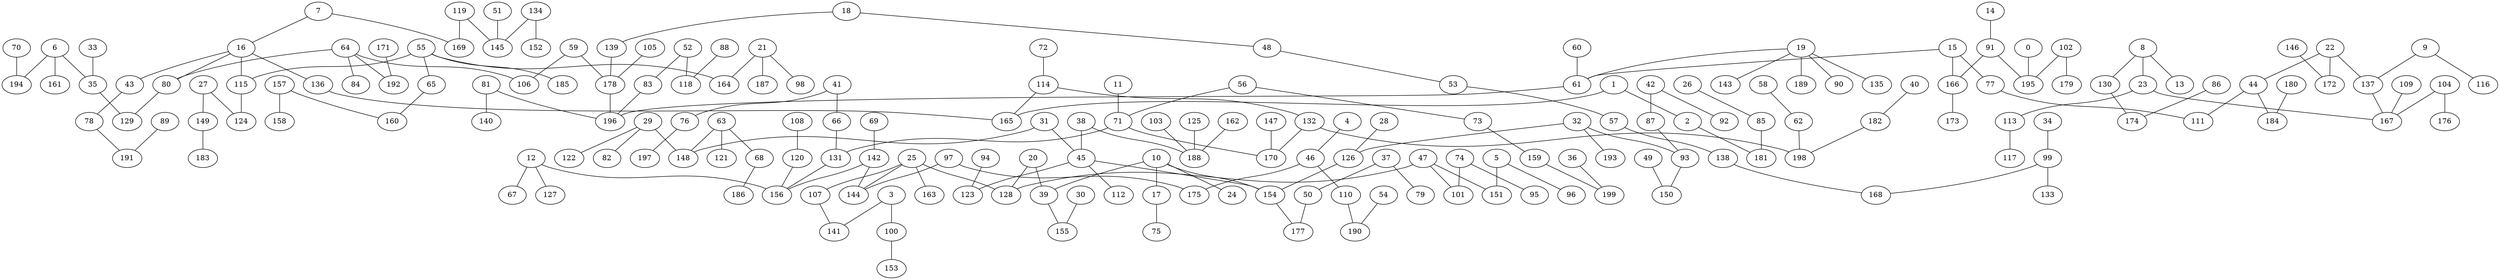 graph {
0  [Label = "0 (0.00)"]
1  [Label = "1 (0.00)"]
2  [Label = "2 (0.00)"]
3  [Label = "3 (0.00)"]
4  [Label = "4 (0.00)"]
5  [Label = "5 (0.00)"]
6  [Label = "6 (0.00)"]
7  [Label = "7 (0.00)"]
8  [Label = "8 (0.00)"]
9  [Label = "9 (0.00)"]
10  [Label = "10 (0.00)"]
11  [Label = "11 (0.00)"]
12  [Label = "12 (0.00)"]
13  [Label = "13 (0.00)"]
14  [Label = "14 (0.00)"]
15  [Label = "15 (0.00)"]
16  [Label = "16 (0.00)"]
17  [Label = "17 (0.00)"]
18  [Label = "18 (0.00)"]
19  [Label = "19 (0.00)"]
20  [Label = "20 (0.00)"]
21  [Label = "21 (0.00)"]
22  [Label = "22 (0.00)"]
23  [Label = "23 (0.00)"]
24  [Label = "24 (0.00)"]
25  [Label = "25 (0.00)"]
26  [Label = "26 (0.00)"]
27  [Label = "27 (0.00)"]
28  [Label = "28 (0.00)"]
29  [Label = "29 (0.00)"]
30  [Label = "30 (0.00)"]
31  [Label = "31 (0.00)"]
32  [Label = "32 (0.00)"]
33  [Label = "33 (0.00)"]
34  [Label = "34 (0.00)"]
35  [Label = "35 (0.00)"]
36  [Label = "36 (0.00)"]
37  [Label = "37 (0.00)"]
38  [Label = "38 (0.00)"]
39  [Label = "39 (0.00)"]
40  [Label = "40 (0.00)"]
41  [Label = "41 (0.00)"]
42  [Label = "42 (0.00)"]
43  [Label = "43 (0.00)"]
44  [Label = "44 (0.00)"]
45  [Label = "45 (0.00)"]
46  [Label = "46 (0.00)"]
47  [Label = "47 (0.00)"]
48  [Label = "48 (0.00)"]
49  [Label = "49 (0.00)"]
50  [Label = "50 (0.00)"]
51  [Label = "51 (0.00)"]
52  [Label = "52 (0.00)"]
53  [Label = "53 (0.00)"]
54  [Label = "54 (0.00)"]
55  [Label = "55 (0.00)"]
56  [Label = "56 (0.00)"]
57  [Label = "57 (0.00)"]
58  [Label = "58 (0.00)"]
59  [Label = "59 (0.00)"]
60  [Label = "60 (0.00)"]
61  [Label = "61 (0.00)"]
62  [Label = "62 (0.00)"]
63  [Label = "63 (0.00)"]
64  [Label = "64 (0.00)"]
65  [Label = "65 (0.00)"]
66  [Label = "66 (0.00)"]
67  [Label = "67 (0.00)"]
68  [Label = "68 (0.00)"]
69  [Label = "69 (0.00)"]
70  [Label = "70 (0.00)"]
71  [Label = "71 (0.00)"]
72  [Label = "72 (0.00)"]
73  [Label = "73 (0.00)"]
74  [Label = "74 (0.00)"]
75  [Label = "75 (0.00)"]
76  [Label = "76 (0.00)"]
77  [Label = "77 (0.00)"]
78  [Label = "78 (0.00)"]
79  [Label = "79 (0.00)"]
80  [Label = "80 (0.00)"]
81  [Label = "81 (0.00)"]
82  [Label = "82 (0.00)"]
83  [Label = "83 (0.00)"]
84  [Label = "84 (0.00)"]
85  [Label = "85 (0.00)"]
86  [Label = "86 (0.00)"]
87  [Label = "87 (0.00)"]
88  [Label = "88 (0.00)"]
89  [Label = "89 (0.00)"]
90  [Label = "90 (0.00)"]
91  [Label = "91 (0.00)"]
92  [Label = "92 (0.00)"]
93  [Label = "93 (0.00)"]
94  [Label = "94 (0.00)"]
95  [Label = "95 (0.00)"]
96  [Label = "96 (0.00)"]
97  [Label = "97 (0.00)"]
98  [Label = "98 (0.00)"]
99  [Label = "99 (0.00)"]
100  [Label = "100 (0.00)"]
101  [Label = "101 (0.00)"]
102  [Label = "102 (0.00)"]
103  [Label = "103 (0.00)"]
104  [Label = "104 (0.00)"]
105  [Label = "105 (0.00)"]
106  [Label = "106 (0.00)"]
107  [Label = "107 (0.00)"]
108  [Label = "108 (0.00)"]
109  [Label = "109 (0.00)"]
110  [Label = "110 (0.00)"]
111  [Label = "111 (0.00)"]
112  [Label = "112 (0.00)"]
113  [Label = "113 (0.00)"]
114  [Label = "114 (0.00)"]
115  [Label = "115 (0.00)"]
116  [Label = "116 (0.00)"]
117  [Label = "117 (0.00)"]
118  [Label = "118 (0.00)"]
119  [Label = "119 (0.00)"]
120  [Label = "120 (0.00)"]
121  [Label = "121 (0.00)"]
122  [Label = "122 (0.00)"]
123  [Label = "123 (0.00)"]
124  [Label = "124 (0.00)"]
125  [Label = "125 (0.00)"]
126  [Label = "126 (0.00)"]
127  [Label = "127 (0.00)"]
128  [Label = "128 (0.00)"]
129  [Label = "129 (0.00)"]
130  [Label = "130 (0.00)"]
131  [Label = "131 (0.00)"]
132  [Label = "132 (0.00)"]
133  [Label = "133 (0.00)"]
134  [Label = "134 (0.00)"]
135  [Label = "135 (0.00)"]
136  [Label = "136 (0.00)"]
137  [Label = "137 (0.00)"]
138  [Label = "138 (0.00)"]
139  [Label = "139 (0.00)"]
140  [Label = "140 (0.00)"]
141  [Label = "141 (0.00)"]
142  [Label = "142 (0.00)"]
143  [Label = "143 (0.00)"]
144  [Label = "144 (0.00)"]
145  [Label = "145 (0.00)"]
146  [Label = "146 (0.00)"]
147  [Label = "147 (0.00)"]
148  [Label = "148 (0.00)"]
149  [Label = "149 (0.00)"]
150  [Label = "150 (0.00)"]
151  [Label = "151 (0.00)"]
152  [Label = "152 (0.00)"]
153  [Label = "153 (0.00)"]
154  [Label = "154 (0.00)"]
155  [Label = "155 (0.00)"]
156  [Label = "156 (0.00)"]
157  [Label = "157 (0.00)"]
158  [Label = "158 (0.00)"]
159  [Label = "159 (0.00)"]
160  [Label = "160 (0.00)"]
161  [Label = "161 (0.00)"]
162  [Label = "162 (0.00)"]
163  [Label = "163 (0.00)"]
164  [Label = "164 (0.00)"]
165  [Label = "165 (0.00)"]
166  [Label = "166 (0.00)"]
167  [Label = "167 (0.00)"]
168  [Label = "168 (0.00)"]
169  [Label = "169 (0.00)"]
170  [Label = "170 (0.00)"]
171  [Label = "171 (0.00)"]
172  [Label = "172 (0.00)"]
173  [Label = "173 (0.00)"]
174  [Label = "174 (0.00)"]
175  [Label = "175 (0.00)"]
176  [Label = "176 (0.00)"]
177  [Label = "177 (0.00)"]
178  [Label = "178 (0.00)"]
179  [Label = "179 (0.00)"]
180  [Label = "180 (0.00)"]
181  [Label = "181 (0.00)"]
182  [Label = "182 (0.00)"]
183  [Label = "183 (0.00)"]
184  [Label = "184 (0.00)"]
185  [Label = "185 (0.00)"]
186  [Label = "186 (0.00)"]
187  [Label = "187 (0.00)"]
188  [Label = "188 (0.00)"]
189  [Label = "189 (0.00)"]
190  [Label = "190 (0.00)"]
191  [Label = "191 (0.00)"]
192  [Label = "192 (0.00)"]
193  [Label = "193 (0.00)"]
194  [Label = "194 (0.00)"]
195  [Label = "195 (0.00)"]
196  [Label = "196 (0.00)"]
197  [Label = "197 (0.00)"]
198  [Label = "198 (0.00)"]
199  [Label = "199 (0.00)"]

8--13  [Label = "150.66"]
88--118  [Label = "133.17"]
93--150  [Label = "116.09"]
4--46  [Label = "107.88"]
63--68  [Label = "100.31"]
9--116  [Label = "97.30"]
26--85  [Label = "96.26"]
42--92  [Label = "94.62"]
64--84  [Label = "93.51"]
100--153  [Label = "89.66"]
33--35  [Label = "88.16"]
17--75  [Label = "80.08"]
10--17  [Label = "74.73"]
35--129  [Label = "73.36"]
41--66  [Label = "70.54"]
32--193  [Label = "70.40"]
134--152  [Label = "68.17"]
68--186  [Label = "66.65"]
0--195  [Label = "66.32"]
149--183  [Label = "64.74"]
69--142  [Label = "63.46"]
3--141  [Label = "63.22"]
157--160  [Label = "63.22"]
86--174  [Label = "62.87"]
9--137  [Label = "56.63"]
12--127  [Label = "56.24"]
182--198  [Label = "56.23"]
41--76  [Label = "54.23"]
60--61  [Label = "54.01"]
32--93  [Label = "53.81"]
89--191  [Label = "53.23"]
162--188  [Label = "53.08"]
180--184  [Label = "52.70"]
10--24  [Label = "51.95"]
81--196  [Label = "51.80"]
1--2  [Label = "50.96"]
14--91  [Label = "50.82"]
48--53  [Label = "50.57"]
103--188  [Label = "50.45"]
40--182  [Label = "49.36"]
42--87  [Label = "48.78"]
70--194  [Label = "48.36"]
28--126  [Label = "48.27"]
38--45  [Label = "48.18"]
166--173  [Label = "48.12"]
39--155  [Label = "47.96"]
2--181  [Label = "47.80"]
38--188  [Label = "47.28"]
81--140  [Label = "47.25"]
47--151  [Label = "46.50"]
36--199  [Label = "45.88"]
34--99  [Label = "45.59"]
6--194  [Label = "45.35"]
37--79  [Label = "44.37"]
11--71  [Label = "43.91"]
113--117  [Label = "43.48"]
51--145  [Label = "43.42"]
53--57  [Label = "42.65"]
43--78  [Label = "41.71"]
83--196  [Label = "41.25"]
63--148  [Label = "41.15"]
50--177  [Label = "40.72"]
130--174  [Label = "40.51"]
76--197  [Label = "39.92"]
21--98  [Label = "39.84"]
102--179  [Label = "39.43"]
47--128  [Label = "38.92"]
29--82  [Label = "38.46"]
104--167  [Label = "38.22"]
29--148  [Label = "38.17"]
62--198  [Label = "38.15"]
12--156  [Label = "38.15"]
32--126  [Label = "36.96"]
56--73  [Label = "36.54"]
12--67  [Label = "36.47"]
27--124  [Label = "36.04"]
146--172  [Label = "36.01"]
71--131  [Label = "35.85"]
37--50  [Label = "35.37"]
142--144  [Label = "35.09"]
114--165  [Label = "34.68"]
19--135  [Label = "34.21"]
94--123  [Label = "34.08"]
85--181  [Label = "34.04"]
47--101  [Label = "33.61"]
46--110  [Label = "33.20"]
80--129  [Label = "33.08"]
18--48  [Label = "32.90"]
31--45  [Label = "32.57"]
120--156  [Label = "32.47"]
109--167  [Label = "32.13"]
20--128  [Label = "32.07"]
15--77  [Label = "31.35"]
77--111  [Label = "31.30"]
27--149  [Label = "31.08"]
5--151  [Label = "30.47"]
72--114  [Label = "29.06"]
97--175  [Label = "28.68"]
91--195  [Label = "28.49"]
102--195  [Label = "28.09"]
107--141  [Label = "28.03"]
20--39  [Label = "27.99"]
110--190  [Label = "27.85"]
19--189  [Label = "27.33"]
6--35  [Label = "27.09"]
21--187  [Label = "26.84"]
138--168  [Label = "26.76"]
178--196  [Label = "25.41"]
154--177  [Label = "24.69"]
25--144  [Label = "24.32"]
114--132  [Label = "24.31"]
22--44  [Label = "24.30"]
74--101  [Label = "24.26"]
10--154  [Label = "24.22"]
25--107  [Label = "24.00"]
74--95  [Label = "23.63"]
108--120  [Label = "23.63"]
16--43  [Label = "23.56"]
147--170  [Label = "23.53"]
63--121  [Label = "23.50"]
31--148  [Label = "23.26"]
126--154  [Label = "23.14"]
73--159  [Label = "22.91"]
46--175  [Label = "22.82"]
10--39  [Label = "22.60"]
3--100  [Label = "22.47"]
64--106  [Label = "22.45"]
66--131  [Label = "22.24"]
97--144  [Label = "21.66"]
21--164  [Label = "21.29"]
19--90  [Label = "20.96"]
52--118  [Label = "20.42"]
71--170  [Label = "20.37"]
6--161  [Label = "19.84"]
115--124  [Label = "19.74"]
23--113  [Label = "19.68"]
44--111  [Label = "19.66"]
64--192  [Label = "19.40"]
7--16  [Label = "18.87"]
137--167  [Label = "18.55"]
7--169  [Label = "18.18"]
15--166  [Label = "18.07"]
55--65  [Label = "17.98"]
136--165  [Label = "17.68"]
132--170  [Label = "17.33"]
99--168  [Label = "17.27"]
171--192  [Label = "17.26"]
134--145  [Label = "17.23"]
142--156  [Label = "17.01"]
15--61  [Label = "16.98"]
157--158  [Label = "16.94"]
16--80  [Label = "15.73"]
1--165  [Label = "15.69"]
65--160  [Label = "15.29"]
125--188  [Label = "14.98"]
5--96  [Label = "14.76"]
104--176  [Label = "14.73"]
19--143  [Label = "14.25"]
119--145  [Label = "13.93"]
44--184  [Label = "13.59"]
56--71  [Label = "13.34"]
52--83  [Label = "12.81"]
58--62  [Label = "12.72"]
22--172  [Label = "12.56"]
45--154  [Label = "12.48"]
132--198  [Label = "12.35"]
8--130  [Label = "11.79"]
19--61  [Label = "11.52"]
59--178  [Label = "11.15"]
54--190  [Label = "11.06"]
29--122  [Label = "11.01"]
30--155  [Label = "10.77"]
25--163  [Label = "10.42"]
61--196  [Label = "10.17"]
16--136  [Label = "10.06"]
105--178  [Label = "9.73"]
45--112  [Label = "8.65"]
49--150  [Label = "8.47"]
131--156  [Label = "8.31"]
87--93  [Label = "8.19"]
78--191  [Label = "7.49"]
139--178  [Label = "7.12"]
59--106  [Label = "7.09"]
8--23  [Label = "6.91"]
23--167  [Label = "6.56"]
119--169  [Label = "6.00"]
64--80  [Label = "5.11"]
55--164  [Label = "4.95"]
45--123  [Label = "4.62"]
22--137  [Label = "4.46"]
99--133  [Label = "4.26"]
55--115  [Label = "3.89"]
91--166  [Label = "3.61"]
18--139  [Label = "2.95"]
159--199  [Label = "2.88"]
57--138  [Label = "2.85"]
55--185  [Label = "2.55"]
16--115  [Label = "2.18"]
25--128  [Label = "1.99"]
}

